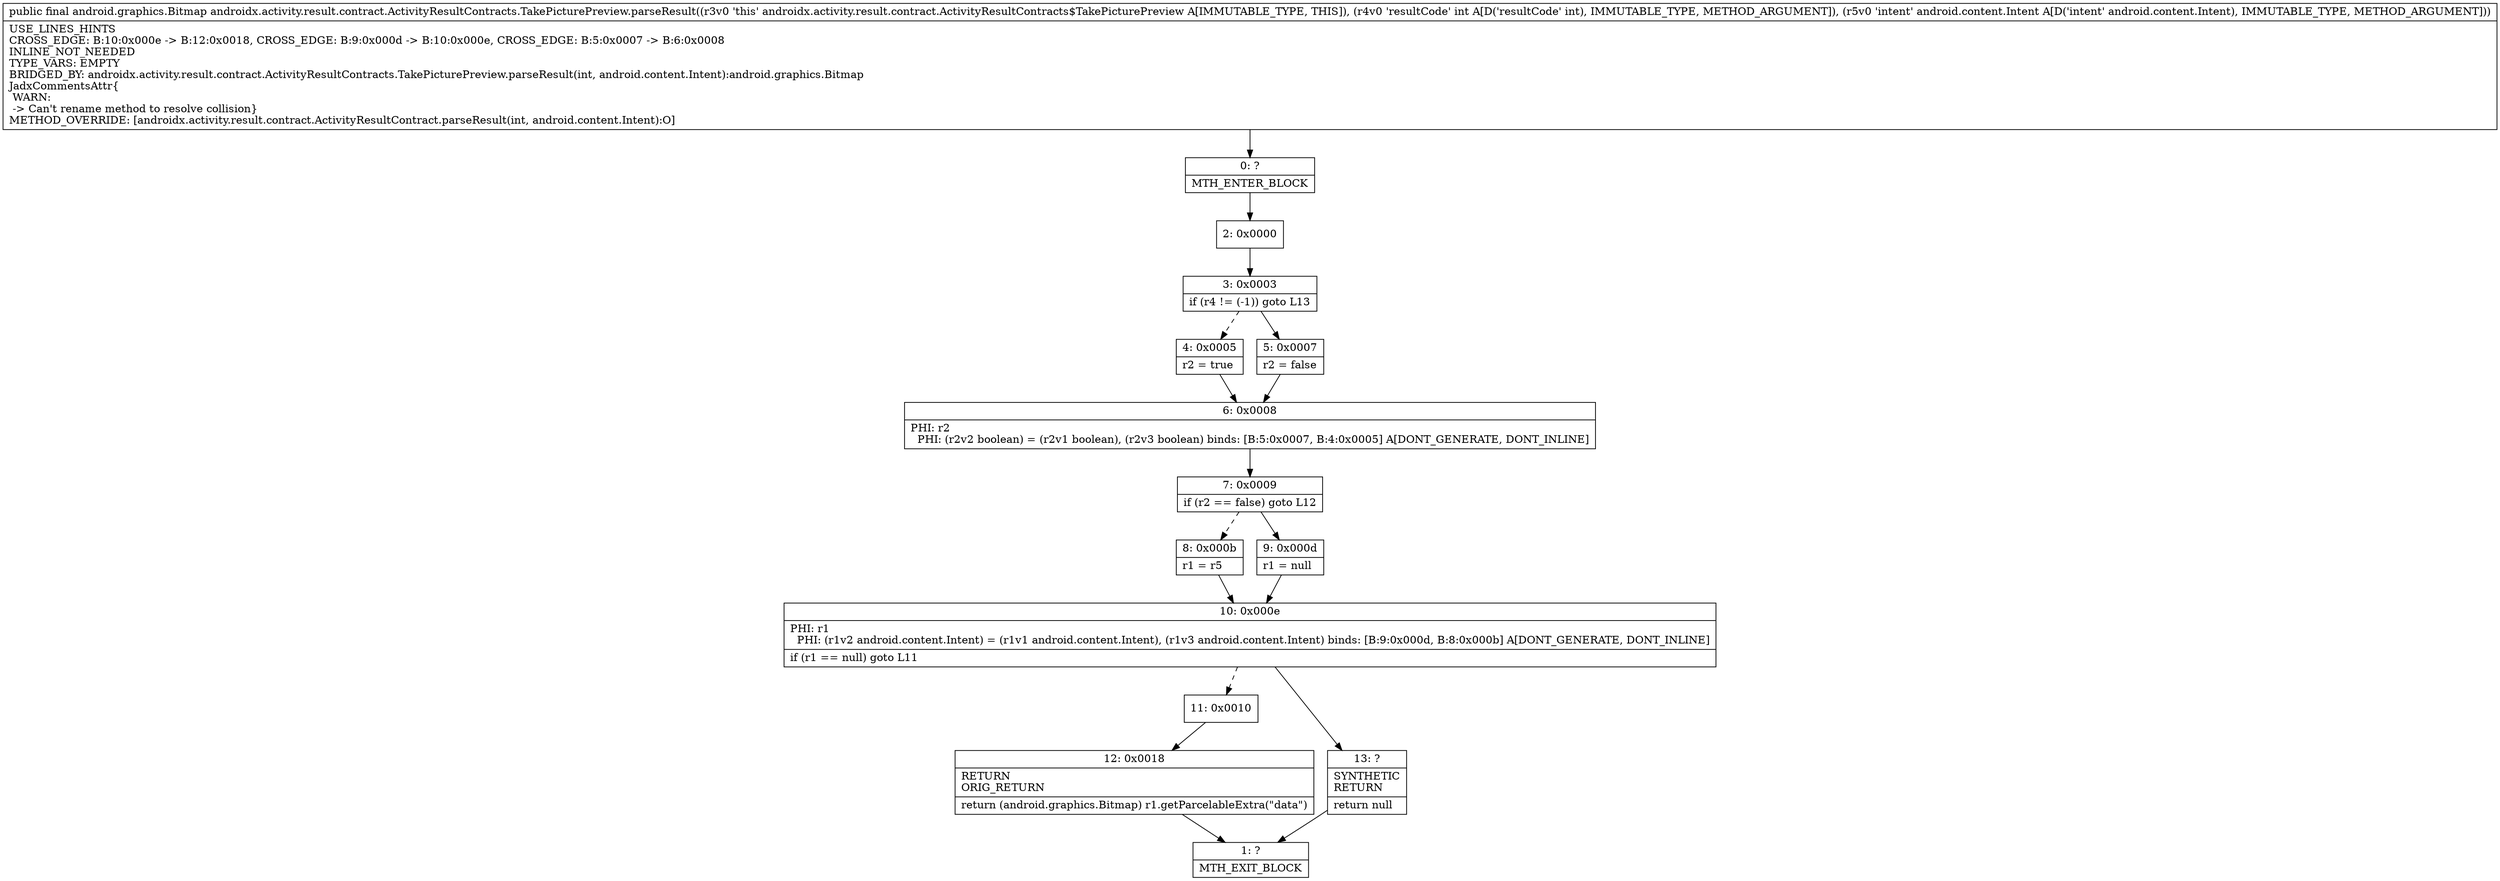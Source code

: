 digraph "CFG forandroidx.activity.result.contract.ActivityResultContracts.TakePicturePreview.parseResult(ILandroid\/content\/Intent;)Landroid\/graphics\/Bitmap;" {
Node_0 [shape=record,label="{0\:\ ?|MTH_ENTER_BLOCK\l}"];
Node_2 [shape=record,label="{2\:\ 0x0000}"];
Node_3 [shape=record,label="{3\:\ 0x0003|if (r4 != (\-1)) goto L13\l}"];
Node_4 [shape=record,label="{4\:\ 0x0005|r2 = true\l}"];
Node_6 [shape=record,label="{6\:\ 0x0008|PHI: r2 \l  PHI: (r2v2 boolean) = (r2v1 boolean), (r2v3 boolean) binds: [B:5:0x0007, B:4:0x0005] A[DONT_GENERATE, DONT_INLINE]\l}"];
Node_7 [shape=record,label="{7\:\ 0x0009|if (r2 == false) goto L12\l}"];
Node_8 [shape=record,label="{8\:\ 0x000b|r1 = r5\l}"];
Node_10 [shape=record,label="{10\:\ 0x000e|PHI: r1 \l  PHI: (r1v2 android.content.Intent) = (r1v1 android.content.Intent), (r1v3 android.content.Intent) binds: [B:9:0x000d, B:8:0x000b] A[DONT_GENERATE, DONT_INLINE]\l|if (r1 == null) goto L11\l}"];
Node_11 [shape=record,label="{11\:\ 0x0010}"];
Node_12 [shape=record,label="{12\:\ 0x0018|RETURN\lORIG_RETURN\l|return (android.graphics.Bitmap) r1.getParcelableExtra(\"data\")\l}"];
Node_1 [shape=record,label="{1\:\ ?|MTH_EXIT_BLOCK\l}"];
Node_13 [shape=record,label="{13\:\ ?|SYNTHETIC\lRETURN\l|return null\l}"];
Node_9 [shape=record,label="{9\:\ 0x000d|r1 = null\l}"];
Node_5 [shape=record,label="{5\:\ 0x0007|r2 = false\l}"];
MethodNode[shape=record,label="{public final android.graphics.Bitmap androidx.activity.result.contract.ActivityResultContracts.TakePicturePreview.parseResult((r3v0 'this' androidx.activity.result.contract.ActivityResultContracts$TakePicturePreview A[IMMUTABLE_TYPE, THIS]), (r4v0 'resultCode' int A[D('resultCode' int), IMMUTABLE_TYPE, METHOD_ARGUMENT]), (r5v0 'intent' android.content.Intent A[D('intent' android.content.Intent), IMMUTABLE_TYPE, METHOD_ARGUMENT]))  | USE_LINES_HINTS\lCROSS_EDGE: B:10:0x000e \-\> B:12:0x0018, CROSS_EDGE: B:9:0x000d \-\> B:10:0x000e, CROSS_EDGE: B:5:0x0007 \-\> B:6:0x0008\lINLINE_NOT_NEEDED\lTYPE_VARS: EMPTY\lBRIDGED_BY: androidx.activity.result.contract.ActivityResultContracts.TakePicturePreview.parseResult(int, android.content.Intent):android.graphics.Bitmap\lJadxCommentsAttr\{\l WARN: \l \-\> Can't rename method to resolve collision\}\lMETHOD_OVERRIDE: [androidx.activity.result.contract.ActivityResultContract.parseResult(int, android.content.Intent):O]\l}"];
MethodNode -> Node_0;Node_0 -> Node_2;
Node_2 -> Node_3;
Node_3 -> Node_4[style=dashed];
Node_3 -> Node_5;
Node_4 -> Node_6;
Node_6 -> Node_7;
Node_7 -> Node_8[style=dashed];
Node_7 -> Node_9;
Node_8 -> Node_10;
Node_10 -> Node_11[style=dashed];
Node_10 -> Node_13;
Node_11 -> Node_12;
Node_12 -> Node_1;
Node_13 -> Node_1;
Node_9 -> Node_10;
Node_5 -> Node_6;
}

